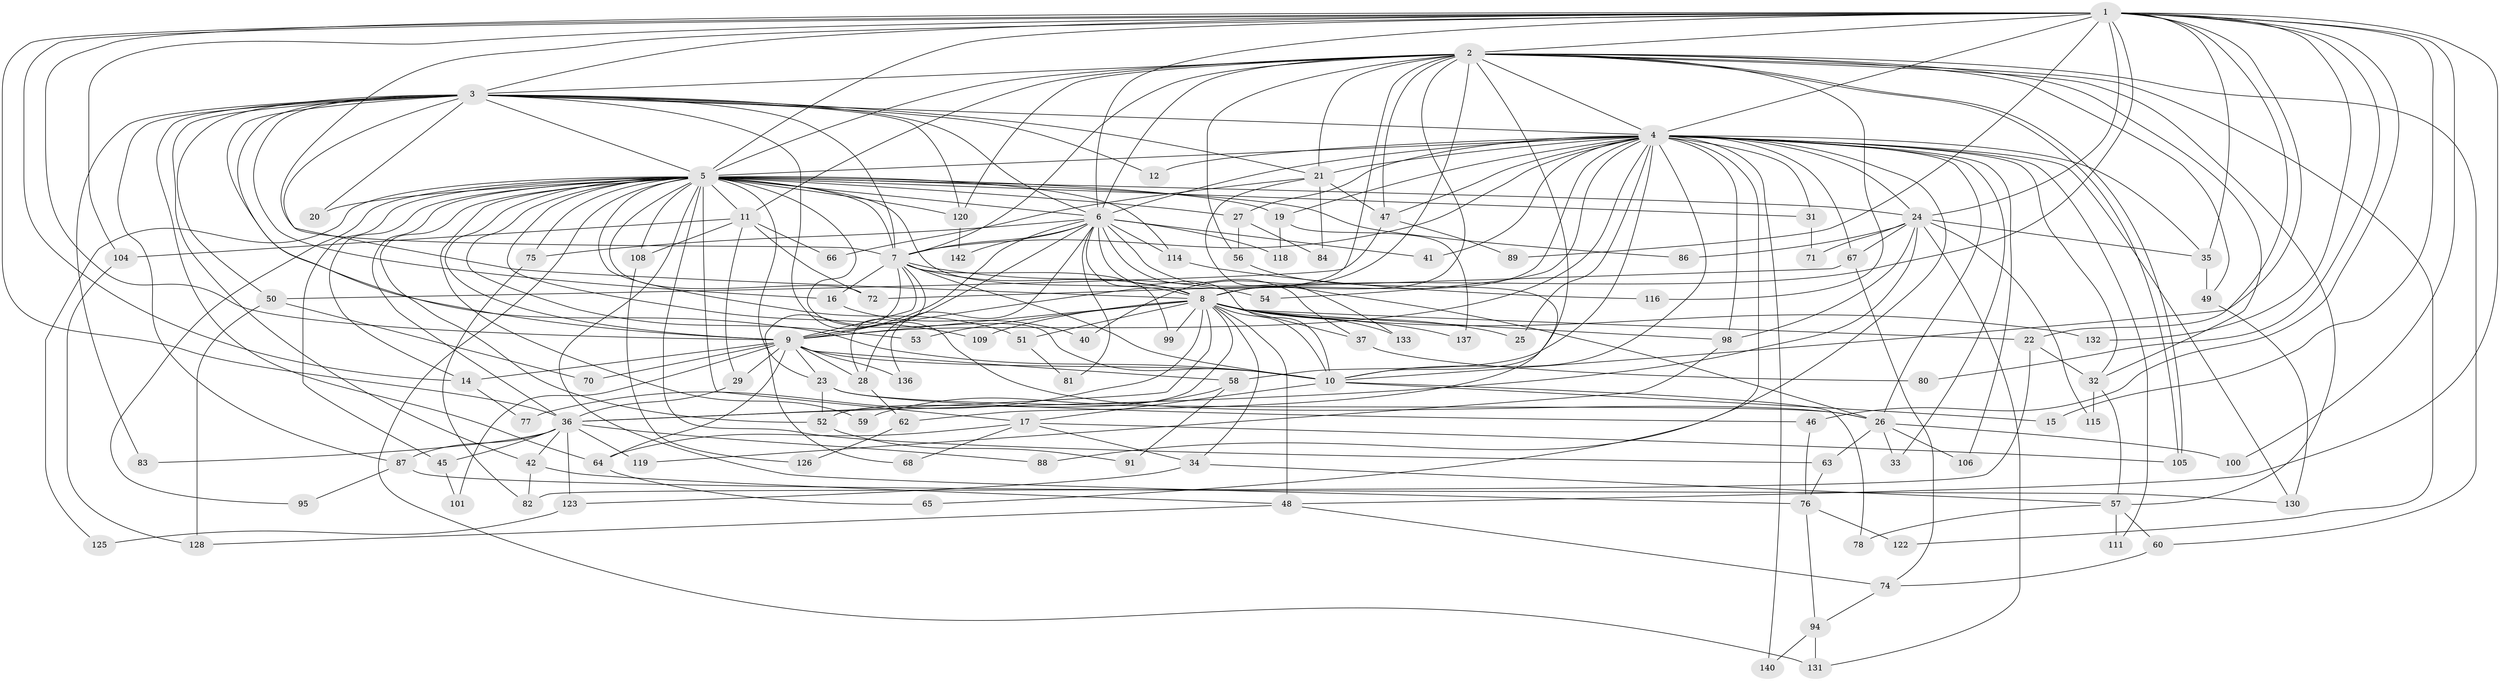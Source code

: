 // original degree distribution, {22: 0.007042253521126761, 23: 0.007042253521126761, 20: 0.007042253521126761, 30: 0.007042253521126761, 33: 0.007042253521126761, 18: 0.014084507042253521, 14: 0.007042253521126761, 25: 0.007042253521126761, 13: 0.007042253521126761, 7: 0.014084507042253521, 2: 0.45774647887323944, 9: 0.007042253521126761, 3: 0.23943661971830985, 6: 0.04225352112676056, 4: 0.1267605633802817, 5: 0.028169014084507043, 11: 0.007042253521126761, 8: 0.007042253521126761}
// Generated by graph-tools (version 1.1) at 2025/41/03/06/25 10:41:34]
// undirected, 108 vertices, 267 edges
graph export_dot {
graph [start="1"]
  node [color=gray90,style=filled];
  1 [super="+61"];
  2 [super="+90"];
  3 [super="+38"];
  4 [super="+18"];
  5 [super="+13"];
  6 [super="+44"];
  7 [super="+102"];
  8 [super="+73"];
  9 [super="+141"];
  10;
  11;
  12;
  14 [super="+43"];
  15;
  16;
  17;
  19;
  20;
  21;
  22 [super="+127"];
  23 [super="+69"];
  24 [super="+79"];
  25;
  26 [super="+55"];
  27;
  28 [super="+30"];
  29 [super="+85"];
  31 [super="+97"];
  32 [super="+113"];
  33;
  34 [super="+121"];
  35 [super="+129"];
  36 [super="+39"];
  37;
  40;
  41;
  42 [super="+92"];
  45;
  46 [super="+124"];
  47;
  48 [super="+112"];
  49;
  50;
  51;
  52 [super="+110"];
  53;
  54;
  56;
  57 [super="+96"];
  58;
  59;
  60;
  62;
  63;
  64;
  65;
  66;
  67;
  68;
  70;
  71;
  72 [super="+93"];
  74 [super="+107"];
  75;
  76;
  77;
  78;
  80;
  81;
  82;
  83;
  84;
  86;
  87;
  88;
  89;
  91;
  94;
  95;
  98 [super="+103"];
  99;
  100;
  101;
  104;
  105 [super="+117"];
  106;
  108;
  109;
  111;
  114;
  115;
  116;
  118;
  119;
  120 [super="+139"];
  122;
  123;
  125;
  126;
  128 [super="+134"];
  130 [super="+138"];
  131 [super="+135"];
  132;
  133;
  136;
  137;
  140;
  142;
  1 -- 2;
  1 -- 3;
  1 -- 4;
  1 -- 5 [weight=2];
  1 -- 6;
  1 -- 7;
  1 -- 8;
  1 -- 9;
  1 -- 10;
  1 -- 14;
  1 -- 15;
  1 -- 22;
  1 -- 24;
  1 -- 46;
  1 -- 48;
  1 -- 80;
  1 -- 89;
  1 -- 104;
  1 -- 132;
  1 -- 100;
  1 -- 36;
  1 -- 35;
  2 -- 3;
  2 -- 4;
  2 -- 5;
  2 -- 6;
  2 -- 7;
  2 -- 8;
  2 -- 9;
  2 -- 10;
  2 -- 11;
  2 -- 21;
  2 -- 32;
  2 -- 40;
  2 -- 49;
  2 -- 56;
  2 -- 57 [weight=2];
  2 -- 60;
  2 -- 105;
  2 -- 105;
  2 -- 116;
  2 -- 122;
  2 -- 47;
  2 -- 120;
  3 -- 4;
  3 -- 5;
  3 -- 6;
  3 -- 7;
  3 -- 8;
  3 -- 9;
  3 -- 10;
  3 -- 12;
  3 -- 16;
  3 -- 20;
  3 -- 42;
  3 -- 50;
  3 -- 64;
  3 -- 83;
  3 -- 87;
  3 -- 120;
  3 -- 21;
  3 -- 26;
  4 -- 5;
  4 -- 6;
  4 -- 7;
  4 -- 8 [weight=2];
  4 -- 9;
  4 -- 10;
  4 -- 12;
  4 -- 19;
  4 -- 21;
  4 -- 25;
  4 -- 27;
  4 -- 31;
  4 -- 33;
  4 -- 41;
  4 -- 47;
  4 -- 58;
  4 -- 65;
  4 -- 67;
  4 -- 88;
  4 -- 106;
  4 -- 111;
  4 -- 130;
  4 -- 140;
  4 -- 35;
  4 -- 54;
  4 -- 26;
  4 -- 98;
  4 -- 24;
  4 -- 32;
  5 -- 6;
  5 -- 7;
  5 -- 8;
  5 -- 9;
  5 -- 10;
  5 -- 11;
  5 -- 17;
  5 -- 19;
  5 -- 20;
  5 -- 23;
  5 -- 24;
  5 -- 27;
  5 -- 31 [weight=2];
  5 -- 36;
  5 -- 45;
  5 -- 52;
  5 -- 53;
  5 -- 59;
  5 -- 63;
  5 -- 86;
  5 -- 95;
  5 -- 108;
  5 -- 109;
  5 -- 114;
  5 -- 131;
  5 -- 75;
  5 -- 76;
  5 -- 51;
  5 -- 120;
  5 -- 125;
  5 -- 72;
  5 -- 14;
  6 -- 7;
  6 -- 8;
  6 -- 9;
  6 -- 10 [weight=2];
  6 -- 26;
  6 -- 37;
  6 -- 41;
  6 -- 75;
  6 -- 114;
  6 -- 118;
  6 -- 142;
  6 -- 136;
  6 -- 81;
  6 -- 28;
  7 -- 8;
  7 -- 9;
  7 -- 10;
  7 -- 16;
  7 -- 28;
  7 -- 68;
  7 -- 99;
  7 -- 54;
  8 -- 9;
  8 -- 10;
  8 -- 22;
  8 -- 25;
  8 -- 34;
  8 -- 37;
  8 -- 51;
  8 -- 52;
  8 -- 53;
  8 -- 77;
  8 -- 98;
  8 -- 99;
  8 -- 109;
  8 -- 132;
  8 -- 133;
  8 -- 48;
  8 -- 137;
  8 -- 36;
  9 -- 10;
  9 -- 14;
  9 -- 23;
  9 -- 28;
  9 -- 29;
  9 -- 58;
  9 -- 70;
  9 -- 101;
  9 -- 136;
  9 -- 64;
  10 -- 15;
  10 -- 17;
  10 -- 78;
  11 -- 29;
  11 -- 66;
  11 -- 72;
  11 -- 104;
  11 -- 108;
  14 -- 77;
  16 -- 40;
  17 -- 34;
  17 -- 64;
  17 -- 68;
  17 -- 105;
  19 -- 118;
  19 -- 137;
  21 -- 47;
  21 -- 66;
  21 -- 84;
  21 -- 133;
  22 -- 32 [weight=2];
  22 -- 82;
  23 -- 46;
  23 -- 26;
  23 -- 52;
  24 -- 35;
  24 -- 36;
  24 -- 67;
  24 -- 71;
  24 -- 86;
  24 -- 98;
  24 -- 115;
  24 -- 131;
  26 -- 33;
  26 -- 100;
  26 -- 106;
  26 -- 63;
  27 -- 56;
  27 -- 84;
  28 -- 62;
  29 -- 36;
  31 -- 71;
  32 -- 57;
  32 -- 115;
  34 -- 123;
  34 -- 57;
  35 -- 49;
  36 -- 83;
  36 -- 123;
  36 -- 42;
  36 -- 45;
  36 -- 87;
  36 -- 119;
  36 -- 88;
  37 -- 80;
  42 -- 48;
  42 -- 82;
  45 -- 101;
  46 -- 76;
  47 -- 50;
  47 -- 89;
  48 -- 74;
  48 -- 128;
  49 -- 130;
  50 -- 70;
  50 -- 128;
  51 -- 81;
  52 -- 91;
  56 -- 62;
  57 -- 60;
  57 -- 78;
  57 -- 111;
  58 -- 59;
  58 -- 91;
  60 -- 74;
  62 -- 126;
  63 -- 76;
  64 -- 65;
  67 -- 72;
  67 -- 74;
  74 -- 94;
  75 -- 82;
  76 -- 94;
  76 -- 122;
  87 -- 95;
  87 -- 130;
  94 -- 140;
  94 -- 131;
  98 -- 119;
  104 -- 128;
  108 -- 126;
  114 -- 116;
  120 -- 142;
  123 -- 125;
}

